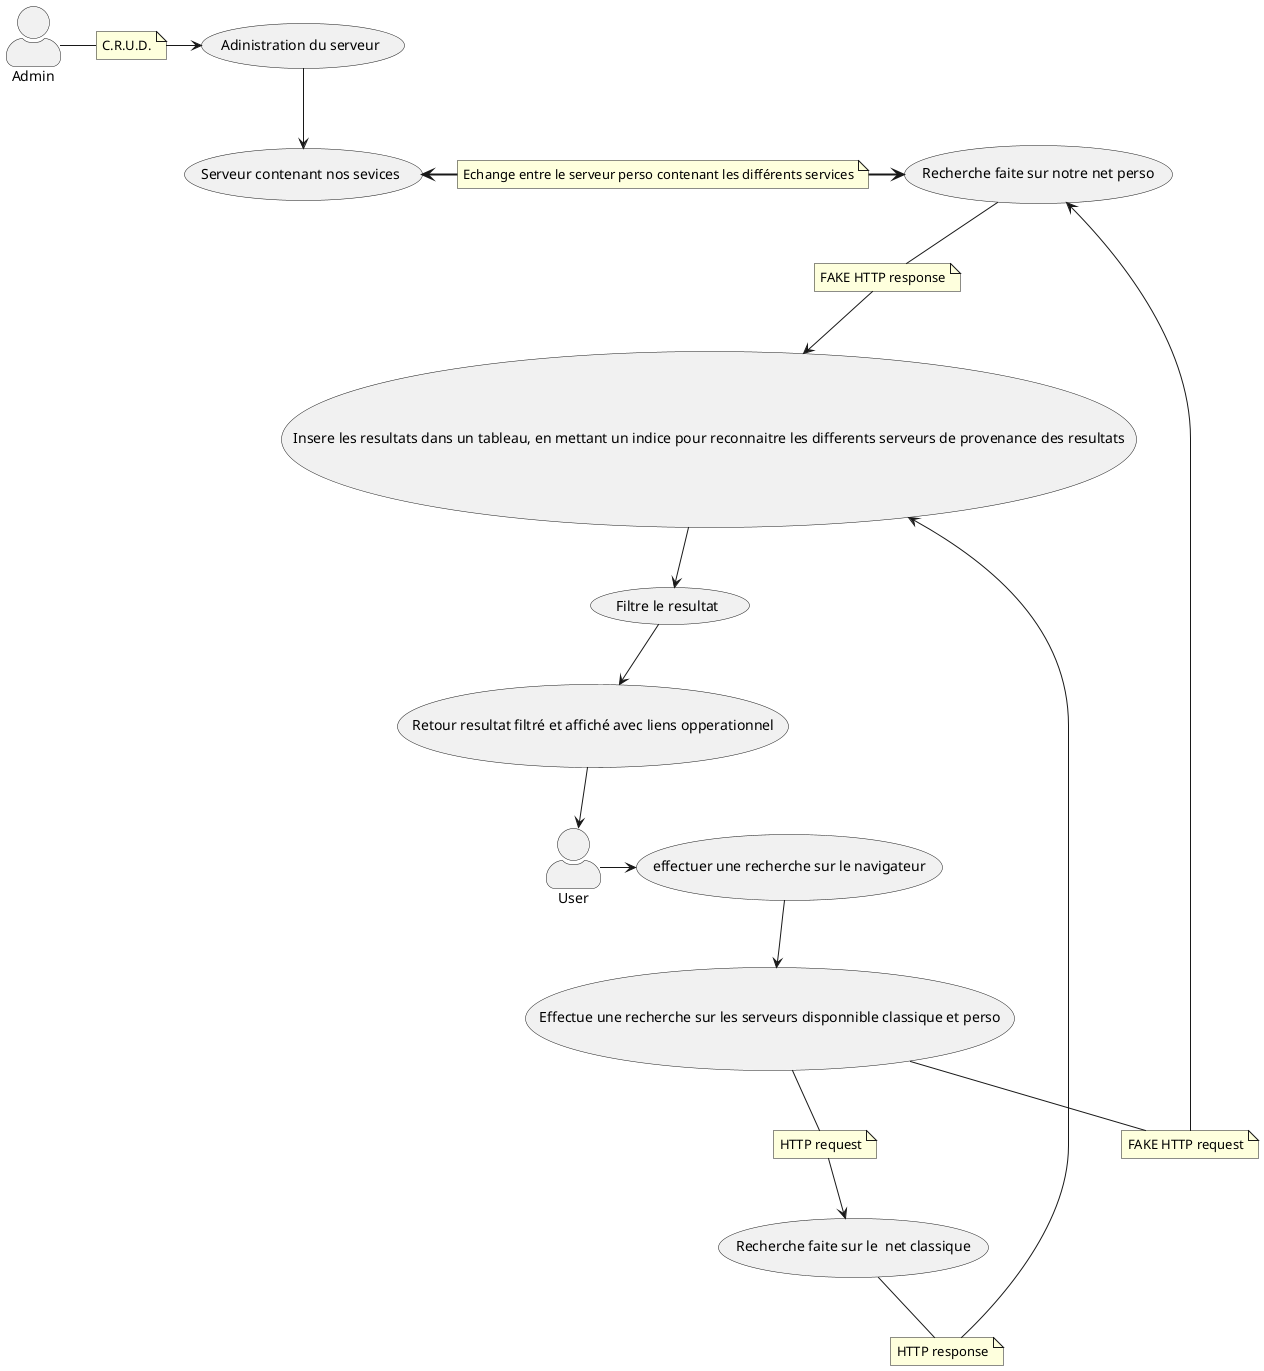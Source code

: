 @startuml
skinparam actorStyle awesome

(effectuer une recherche sur le navigateur) as (Search)
(Effectue une recherche sur les serveurs disponnible classique et perso) as (SearchDirection)
(Recherche faite sur le  net classique) as (Classic)
(Recherche faite sur notre net perso) as (Personnal)
(Insere les resultats dans un tableau, en mettant un indice pour reconnaitre les differents serveurs de provenance des resultats) as (compilResult)
(Filtre le resultat) as (Filter)
(Retour resultat filtré et affiché avec liens opperationnel) as (filteredResult)

(Adinistration du serveur) as (admin)
(Serveur contenant nos sevices) as (serv)

note "C.R.U.D." as N1
note "HTTP request" as N2
note "FAKE HTTP request" as N3
note "HTTP response" as N4
note "FAKE HTTP response" as N5
note "Echange entre le serveur perso contenant les différents services" as N6

Admin - (N1)
(N1) -> (admin)
(admin) --> (serv)

User -> (Search)
    Search --> (SearchDirection)
        (SearchDirection) -- N2
            N2 --> (Classic)

        (SearchDirection) -- N3
            N3 --> (Personnal)

        (Classic) -- N4
            N4 --> (compilResult)

        (Personnal) -- N5
            N5 --> (compilResult)

    (compilResult) --> (Filter)
    (Filter) --> (filteredResult)
    (filteredResult) --> (User)

(serv) <= N6
 N6 => (Personnal)





@enduml